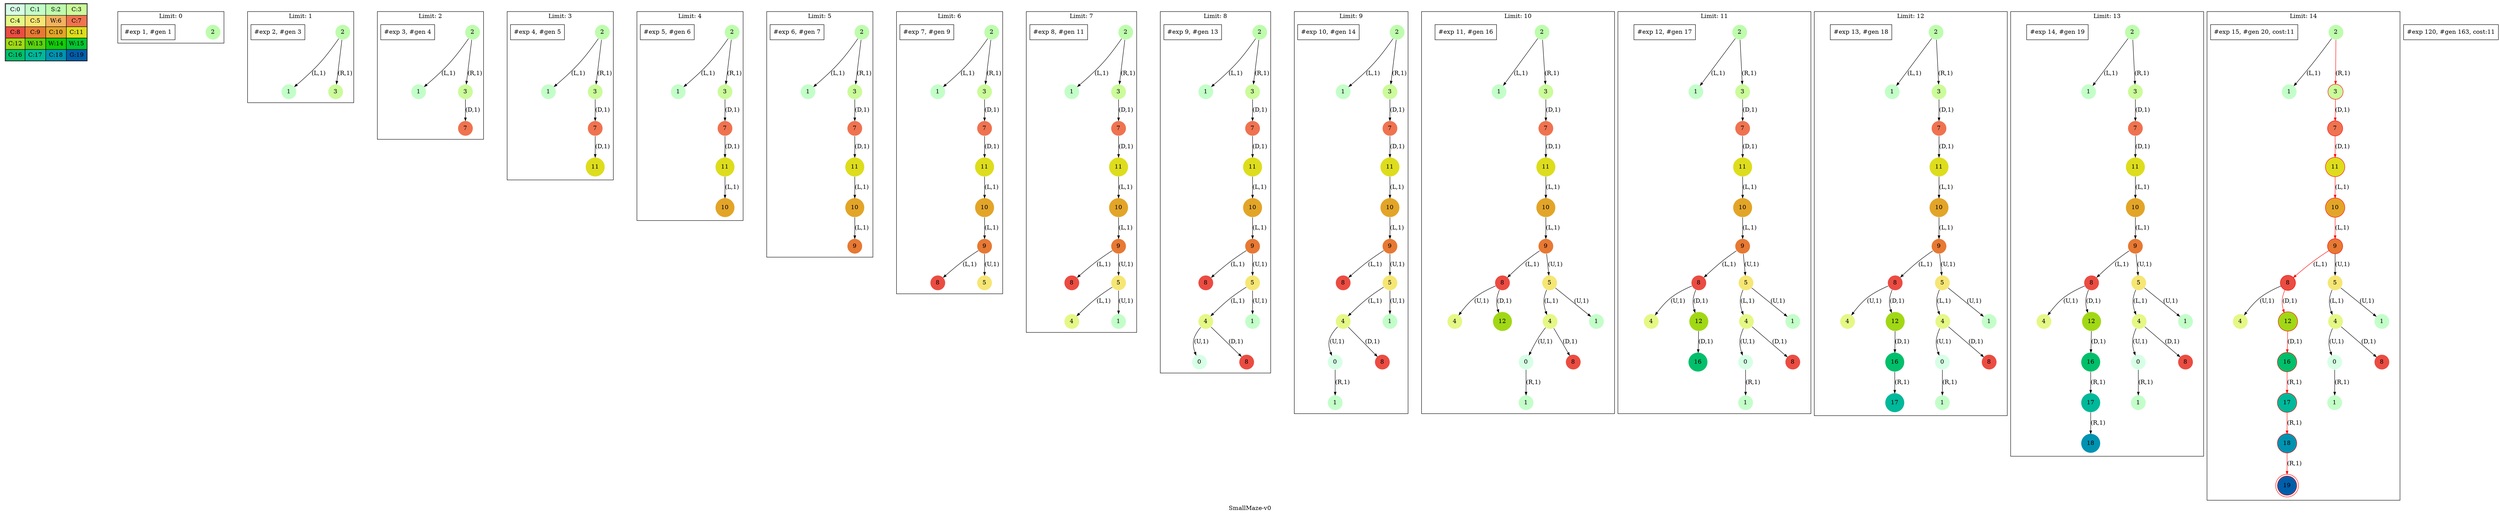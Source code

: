 strict digraph SmallMaze { label="SmallMaze-v0"
subgraph MAP {label=Map;map [shape=plaintext label=<<table border="1" cellpadding="5" cellspacing="0" cellborder="1"><tr><td bgcolor="0.39803922 0.15947579 0.99679532 1.        ">C:0</td><td bgcolor="0.35098039 0.23194764 0.99315867 1.        ">C:1</td><td bgcolor="0.29607843 0.31486959 0.98720184 1.        ">S:2</td><td bgcolor="0.24901961 0.38410575 0.98063477 1.        ">C:3</td></tr><tr><td bgcolor="0.19411765 0.46220388 0.97128103 1.        ">C:4</td><td bgcolor="0.14705882 0.52643216 0.96182564 1.        ">C:5</td><td bgcolor="0.09215686 0.59770746 0.94913494 1.        ">W:6</td><td bgcolor="0.0372549  0.66454018 0.93467977 1.        ">C:7</td></tr><tr><td bgcolor="0.00980392 0.71791192 0.92090552 1.        ">C:8</td><td bgcolor="0.06470588 0.77520398 0.9032472  1.        ">C:9</td><td bgcolor="0.11176471 0.81974048 0.88677369 1.        ">C:10</td><td bgcolor="0.16666667 0.8660254  0.8660254  1.        ">C:11</td></tr><tr><td bgcolor="0.21372549 0.9005867  0.84695821 1.        ">C:12</td><td bgcolor="0.26862745 0.93467977 0.82325295 1.        ">W:13</td><td bgcolor="0.32352941 0.96182564 0.79801723 1.        ">W:14</td><td bgcolor="0.37058824 0.97940977 0.77520398 1.        ">W:15</td></tr><tr><td bgcolor="0.4254902  0.99315867 0.74725253 1.        ">C:16</td><td bgcolor="0.47254902 0.99907048 0.72218645 1.        ">C:17</td><td bgcolor="0.52745098 0.99907048 0.69169844 1.        ">C:18</td><td bgcolor="0.5745098  0.99315867 0.66454018 1.        ">G:19</td></tr></table>>]} 
nodesep=1 ranksep=0.5 node [shape=circle] edge [arrowsize=0.7] 
subgraph cluster0 { label="Limit: 0" nodesep=1 ranksep=0.5 node [shape=circle] edge [arrowsize=0.7] 
"0_2" [label=2 style=filled color=white  fillcolor="0.29607843 0.31486959 0.98720184 1.        "];  "#exp 1, #gen 1" [ shape=box ];
}
subgraph cluster1 { label="Limit: 1" nodesep=1 ranksep=0.5 node [shape=circle] edge [arrowsize=0.7] 
"1_2" [label=2 style=filled color=white  fillcolor="0.29607843 0.31486959 0.98720184 1.        "]; 
"1_2.1-0" [label=1 style=filled color=white  fillcolor="0.35098039 0.23194764 0.99315867 1.        "];  "1_2" -> "1_2.1-0" [label="(L,1)" ]; 
"1_2.3-1" [label=3 style=filled color=white  fillcolor="0.24901961 0.38410575 0.98063477 1.        "];  "1_2" -> "1_2.3-1" [label="(R,1)" ];  "#exp 2, #gen 3" [ shape=box ];
}
subgraph cluster2 { label="Limit: 2" nodesep=1 ranksep=0.5 node [shape=circle] edge [arrowsize=0.7] 
"2_2" [label=2 style=filled color=white  fillcolor="0.29607843 0.31486959 0.98720184 1.        "]; 
"2_2.1-0" [label=1 style=filled color=white  fillcolor="0.35098039 0.23194764 0.99315867 1.        "];  "2_2" -> "2_2.1-0" [label="(L,1)" ]; 
"2_2.3-1" [label=3 style=filled color=white  fillcolor="0.24901961 0.38410575 0.98063477 1.        "];  "2_2" -> "2_2.3-1" [label="(R,1)" ]; 
"2_2.3.7-3" [label=7 style=filled color=white  fillcolor="0.0372549  0.66454018 0.93467977 1.        "];  "2_2.3-1" -> "2_2.3.7-3" [label="(D,1)" ];  "#exp 3, #gen 4" [ shape=box ];
}
subgraph cluster3 { label="Limit: 3" nodesep=1 ranksep=0.5 node [shape=circle] edge [arrowsize=0.7] 
"3_2" [label=2 style=filled color=white  fillcolor="0.29607843 0.31486959 0.98720184 1.        "]; 
"3_2.1-0" [label=1 style=filled color=white  fillcolor="0.35098039 0.23194764 0.99315867 1.        "];  "3_2" -> "3_2.1-0" [label="(L,1)" ]; 
"3_2.3-1" [label=3 style=filled color=white  fillcolor="0.24901961 0.38410575 0.98063477 1.        "];  "3_2" -> "3_2.3-1" [label="(R,1)" ]; 
"3_2.3.7-3" [label=7 style=filled color=white  fillcolor="0.0372549  0.66454018 0.93467977 1.        "];  "3_2.3-1" -> "3_2.3.7-3" [label="(D,1)" ]; 
"3_2.3.7.11-3" [label=11 style=filled color=white  fillcolor="0.16666667 0.8660254  0.8660254  1.        "];  "3_2.3.7-3" -> "3_2.3.7.11-3" [label="(D,1)" ];  "#exp 4, #gen 5" [ shape=box ];
}
subgraph cluster4 { label="Limit: 4" nodesep=1 ranksep=0.5 node [shape=circle] edge [arrowsize=0.7] 
"4_2" [label=2 style=filled color=white  fillcolor="0.29607843 0.31486959 0.98720184 1.        "]; 
"4_2.1-0" [label=1 style=filled color=white  fillcolor="0.35098039 0.23194764 0.99315867 1.        "];  "4_2" -> "4_2.1-0" [label="(L,1)" ]; 
"4_2.3-1" [label=3 style=filled color=white  fillcolor="0.24901961 0.38410575 0.98063477 1.        "];  "4_2" -> "4_2.3-1" [label="(R,1)" ]; 
"4_2.3.7-3" [label=7 style=filled color=white  fillcolor="0.0372549  0.66454018 0.93467977 1.        "];  "4_2.3-1" -> "4_2.3.7-3" [label="(D,1)" ]; 
"4_2.3.7.11-3" [label=11 style=filled color=white  fillcolor="0.16666667 0.8660254  0.8660254  1.        "];  "4_2.3.7-3" -> "4_2.3.7.11-3" [label="(D,1)" ]; 
"4_2.3.7.11.10-0" [label=10 style=filled color=white  fillcolor="0.11176471 0.81974048 0.88677369 1.        "];  "4_2.3.7.11-3" -> "4_2.3.7.11.10-0" [label="(L,1)" ];  "#exp 5, #gen 6" [ shape=box ];
}
subgraph cluster5 { label="Limit: 5" nodesep=1 ranksep=0.5 node [shape=circle] edge [arrowsize=0.7] 
"5_2" [label=2 style=filled color=white  fillcolor="0.29607843 0.31486959 0.98720184 1.        "]; 
"5_2.1-0" [label=1 style=filled color=white  fillcolor="0.35098039 0.23194764 0.99315867 1.        "];  "5_2" -> "5_2.1-0" [label="(L,1)" ]; 
"5_2.3-1" [label=3 style=filled color=white  fillcolor="0.24901961 0.38410575 0.98063477 1.        "];  "5_2" -> "5_2.3-1" [label="(R,1)" ]; 
"5_2.3.7-3" [label=7 style=filled color=white  fillcolor="0.0372549  0.66454018 0.93467977 1.        "];  "5_2.3-1" -> "5_2.3.7-3" [label="(D,1)" ]; 
"5_2.3.7.11-3" [label=11 style=filled color=white  fillcolor="0.16666667 0.8660254  0.8660254  1.        "];  "5_2.3.7-3" -> "5_2.3.7.11-3" [label="(D,1)" ]; 
"5_2.3.7.11.10-0" [label=10 style=filled color=white  fillcolor="0.11176471 0.81974048 0.88677369 1.        "];  "5_2.3.7.11-3" -> "5_2.3.7.11.10-0" [label="(L,1)" ]; 
"5_2.3.7.11.10.9-0" [label=9 style=filled color=white  fillcolor="0.06470588 0.77520398 0.9032472  1.        "];  "5_2.3.7.11.10-0" -> "5_2.3.7.11.10.9-0" [label="(L,1)" ];  "#exp 6, #gen 7" [ shape=box ];
}
subgraph cluster6 { label="Limit: 6" nodesep=1 ranksep=0.5 node [shape=circle] edge [arrowsize=0.7] 
"6_2" [label=2 style=filled color=white  fillcolor="0.29607843 0.31486959 0.98720184 1.        "]; 
"6_2.1-0" [label=1 style=filled color=white  fillcolor="0.35098039 0.23194764 0.99315867 1.        "];  "6_2" -> "6_2.1-0" [label="(L,1)" ]; 
"6_2.3-1" [label=3 style=filled color=white  fillcolor="0.24901961 0.38410575 0.98063477 1.        "];  "6_2" -> "6_2.3-1" [label="(R,1)" ]; 
"6_2.3.7-3" [label=7 style=filled color=white  fillcolor="0.0372549  0.66454018 0.93467977 1.        "];  "6_2.3-1" -> "6_2.3.7-3" [label="(D,1)" ]; 
"6_2.3.7.11-3" [label=11 style=filled color=white  fillcolor="0.16666667 0.8660254  0.8660254  1.        "];  "6_2.3.7-3" -> "6_2.3.7.11-3" [label="(D,1)" ]; 
"6_2.3.7.11.10-0" [label=10 style=filled color=white  fillcolor="0.11176471 0.81974048 0.88677369 1.        "];  "6_2.3.7.11-3" -> "6_2.3.7.11.10-0" [label="(L,1)" ]; 
"6_2.3.7.11.10.9-0" [label=9 style=filled color=white  fillcolor="0.06470588 0.77520398 0.9032472  1.        "];  "6_2.3.7.11.10-0" -> "6_2.3.7.11.10.9-0" [label="(L,1)" ]; 
"6_2.3.7.11.10.9.8-0" [label=8 style=filled color=white  fillcolor="0.00980392 0.71791192 0.92090552 1.        "];  "6_2.3.7.11.10.9-0" -> "6_2.3.7.11.10.9.8-0" [label="(L,1)" ]; 
"6_2.3.7.11.10.9.5-2" [label=5 style=filled color=white  fillcolor="0.14705882 0.52643216 0.96182564 1.        "];  "6_2.3.7.11.10.9-0" -> "6_2.3.7.11.10.9.5-2" [label="(U,1)" ];  "#exp 7, #gen 9" [ shape=box ];
}
subgraph cluster7 { label="Limit: 7" nodesep=1 ranksep=0.5 node [shape=circle] edge [arrowsize=0.7] 
"7_2" [label=2 style=filled color=white  fillcolor="0.29607843 0.31486959 0.98720184 1.        "]; 
"7_2.1-0" [label=1 style=filled color=white  fillcolor="0.35098039 0.23194764 0.99315867 1.        "];  "7_2" -> "7_2.1-0" [label="(L,1)" ]; 
"7_2.3-1" [label=3 style=filled color=white  fillcolor="0.24901961 0.38410575 0.98063477 1.        "];  "7_2" -> "7_2.3-1" [label="(R,1)" ]; 
"7_2.3.7-3" [label=7 style=filled color=white  fillcolor="0.0372549  0.66454018 0.93467977 1.        "];  "7_2.3-1" -> "7_2.3.7-3" [label="(D,1)" ]; 
"7_2.3.7.11-3" [label=11 style=filled color=white  fillcolor="0.16666667 0.8660254  0.8660254  1.        "];  "7_2.3.7-3" -> "7_2.3.7.11-3" [label="(D,1)" ]; 
"7_2.3.7.11.10-0" [label=10 style=filled color=white  fillcolor="0.11176471 0.81974048 0.88677369 1.        "];  "7_2.3.7.11-3" -> "7_2.3.7.11.10-0" [label="(L,1)" ]; 
"7_2.3.7.11.10.9-0" [label=9 style=filled color=white  fillcolor="0.06470588 0.77520398 0.9032472  1.        "];  "7_2.3.7.11.10-0" -> "7_2.3.7.11.10.9-0" [label="(L,1)" ]; 
"7_2.3.7.11.10.9.8-0" [label=8 style=filled color=white  fillcolor="0.00980392 0.71791192 0.92090552 1.        "];  "7_2.3.7.11.10.9-0" -> "7_2.3.7.11.10.9.8-0" [label="(L,1)" ]; 
"7_2.3.7.11.10.9.5-2" [label=5 style=filled color=white  fillcolor="0.14705882 0.52643216 0.96182564 1.        "];  "7_2.3.7.11.10.9-0" -> "7_2.3.7.11.10.9.5-2" [label="(U,1)" ]; 
"7_2.3.7.11.10.9.5.4-0" [label=4 style=filled color=white  fillcolor="0.19411765 0.46220388 0.97128103 1.        "];  "7_2.3.7.11.10.9.5-2" -> "7_2.3.7.11.10.9.5.4-0" [label="(L,1)" ]; 
"7_2.3.7.11.10.9.5.1-2" [label=1 style=filled color=white  fillcolor="0.35098039 0.23194764 0.99315867 1.        "];  "7_2.3.7.11.10.9.5-2" -> "7_2.3.7.11.10.9.5.1-2" [label="(U,1)" ];  "#exp 8, #gen 11" [ shape=box ];
}
subgraph cluster8 { label="Limit: 8" nodesep=1 ranksep=0.5 node [shape=circle] edge [arrowsize=0.7] 
"8_2" [label=2 style=filled color=white  fillcolor="0.29607843 0.31486959 0.98720184 1.        "]; 
"8_2.1-0" [label=1 style=filled color=white  fillcolor="0.35098039 0.23194764 0.99315867 1.        "];  "8_2" -> "8_2.1-0" [label="(L,1)" ]; 
"8_2.3-1" [label=3 style=filled color=white  fillcolor="0.24901961 0.38410575 0.98063477 1.        "];  "8_2" -> "8_2.3-1" [label="(R,1)" ]; 
"8_2.3.7-3" [label=7 style=filled color=white  fillcolor="0.0372549  0.66454018 0.93467977 1.        "];  "8_2.3-1" -> "8_2.3.7-3" [label="(D,1)" ]; 
"8_2.3.7.11-3" [label=11 style=filled color=white  fillcolor="0.16666667 0.8660254  0.8660254  1.        "];  "8_2.3.7-3" -> "8_2.3.7.11-3" [label="(D,1)" ]; 
"8_2.3.7.11.10-0" [label=10 style=filled color=white  fillcolor="0.11176471 0.81974048 0.88677369 1.        "];  "8_2.3.7.11-3" -> "8_2.3.7.11.10-0" [label="(L,1)" ]; 
"8_2.3.7.11.10.9-0" [label=9 style=filled color=white  fillcolor="0.06470588 0.77520398 0.9032472  1.        "];  "8_2.3.7.11.10-0" -> "8_2.3.7.11.10.9-0" [label="(L,1)" ]; 
"8_2.3.7.11.10.9.8-0" [label=8 style=filled color=white  fillcolor="0.00980392 0.71791192 0.92090552 1.        "];  "8_2.3.7.11.10.9-0" -> "8_2.3.7.11.10.9.8-0" [label="(L,1)" ]; 
"8_2.3.7.11.10.9.5-2" [label=5 style=filled color=white  fillcolor="0.14705882 0.52643216 0.96182564 1.        "];  "8_2.3.7.11.10.9-0" -> "8_2.3.7.11.10.9.5-2" [label="(U,1)" ]; 
"8_2.3.7.11.10.9.5.4-0" [label=4 style=filled color=white  fillcolor="0.19411765 0.46220388 0.97128103 1.        "];  "8_2.3.7.11.10.9.5-2" -> "8_2.3.7.11.10.9.5.4-0" [label="(L,1)" ]; 
"8_2.3.7.11.10.9.5.1-2" [label=1 style=filled color=white  fillcolor="0.35098039 0.23194764 0.99315867 1.        "];  "8_2.3.7.11.10.9.5-2" -> "8_2.3.7.11.10.9.5.1-2" [label="(U,1)" ]; 
"8_2.3.7.11.10.9.5.4.0-2" [label=0 style=filled color=white  fillcolor="0.39803922 0.15947579 0.99679532 1.        "];  "8_2.3.7.11.10.9.5.4-0" -> "8_2.3.7.11.10.9.5.4.0-2" [label="(U,1)" ]; 
"8_2.3.7.11.10.9.5.4.8-3" [label=8 style=filled color=white  fillcolor="0.00980392 0.71791192 0.92090552 1.        "];  "8_2.3.7.11.10.9.5.4-0" -> "8_2.3.7.11.10.9.5.4.8-3" [label="(D,1)" ];  "#exp 9, #gen 13" [ shape=box ];
}
subgraph cluster9 { label="Limit: 9" nodesep=1 ranksep=0.5 node [shape=circle] edge [arrowsize=0.7] 
"9_2" [label=2 style=filled color=white  fillcolor="0.29607843 0.31486959 0.98720184 1.        "]; 
"9_2.1-0" [label=1 style=filled color=white  fillcolor="0.35098039 0.23194764 0.99315867 1.        "];  "9_2" -> "9_2.1-0" [label="(L,1)" ]; 
"9_2.3-1" [label=3 style=filled color=white  fillcolor="0.24901961 0.38410575 0.98063477 1.        "];  "9_2" -> "9_2.3-1" [label="(R,1)" ]; 
"9_2.3.7-3" [label=7 style=filled color=white  fillcolor="0.0372549  0.66454018 0.93467977 1.        "];  "9_2.3-1" -> "9_2.3.7-3" [label="(D,1)" ]; 
"9_2.3.7.11-3" [label=11 style=filled color=white  fillcolor="0.16666667 0.8660254  0.8660254  1.        "];  "9_2.3.7-3" -> "9_2.3.7.11-3" [label="(D,1)" ]; 
"9_2.3.7.11.10-0" [label=10 style=filled color=white  fillcolor="0.11176471 0.81974048 0.88677369 1.        "];  "9_2.3.7.11-3" -> "9_2.3.7.11.10-0" [label="(L,1)" ]; 
"9_2.3.7.11.10.9-0" [label=9 style=filled color=white  fillcolor="0.06470588 0.77520398 0.9032472  1.        "];  "9_2.3.7.11.10-0" -> "9_2.3.7.11.10.9-0" [label="(L,1)" ]; 
"9_2.3.7.11.10.9.8-0" [label=8 style=filled color=white  fillcolor="0.00980392 0.71791192 0.92090552 1.        "];  "9_2.3.7.11.10.9-0" -> "9_2.3.7.11.10.9.8-0" [label="(L,1)" ]; 
"9_2.3.7.11.10.9.5-2" [label=5 style=filled color=white  fillcolor="0.14705882 0.52643216 0.96182564 1.        "];  "9_2.3.7.11.10.9-0" -> "9_2.3.7.11.10.9.5-2" [label="(U,1)" ]; 
"9_2.3.7.11.10.9.5.4-0" [label=4 style=filled color=white  fillcolor="0.19411765 0.46220388 0.97128103 1.        "];  "9_2.3.7.11.10.9.5-2" -> "9_2.3.7.11.10.9.5.4-0" [label="(L,1)" ]; 
"9_2.3.7.11.10.9.5.1-2" [label=1 style=filled color=white  fillcolor="0.35098039 0.23194764 0.99315867 1.        "];  "9_2.3.7.11.10.9.5-2" -> "9_2.3.7.11.10.9.5.1-2" [label="(U,1)" ]; 
"9_2.3.7.11.10.9.5.4.0-2" [label=0 style=filled color=white  fillcolor="0.39803922 0.15947579 0.99679532 1.        "];  "9_2.3.7.11.10.9.5.4-0" -> "9_2.3.7.11.10.9.5.4.0-2" [label="(U,1)" ]; 
"9_2.3.7.11.10.9.5.4.8-3" [label=8 style=filled color=white  fillcolor="0.00980392 0.71791192 0.92090552 1.        "];  "9_2.3.7.11.10.9.5.4-0" -> "9_2.3.7.11.10.9.5.4.8-3" [label="(D,1)" ]; 
"9_2.3.7.11.10.9.5.4.0.1-1" [label=1 style=filled color=white  fillcolor="0.35098039 0.23194764 0.99315867 1.        "];  "9_2.3.7.11.10.9.5.4.0-2" -> "9_2.3.7.11.10.9.5.4.0.1-1" [label="(R,1)" ];  "#exp 10, #gen 14" [ shape=box ];
}
subgraph cluster10 { label="Limit: 10" nodesep=1 ranksep=0.5 node [shape=circle] edge [arrowsize=0.7] 
"10_2" [label=2 style=filled color=white  fillcolor="0.29607843 0.31486959 0.98720184 1.        "]; 
"10_2.1-0" [label=1 style=filled color=white  fillcolor="0.35098039 0.23194764 0.99315867 1.        "];  "10_2" -> "10_2.1-0" [label="(L,1)" ]; 
"10_2.3-1" [label=3 style=filled color=white  fillcolor="0.24901961 0.38410575 0.98063477 1.        "];  "10_2" -> "10_2.3-1" [label="(R,1)" ]; 
"10_2.3.7-3" [label=7 style=filled color=white  fillcolor="0.0372549  0.66454018 0.93467977 1.        "];  "10_2.3-1" -> "10_2.3.7-3" [label="(D,1)" ]; 
"10_2.3.7.11-3" [label=11 style=filled color=white  fillcolor="0.16666667 0.8660254  0.8660254  1.        "];  "10_2.3.7-3" -> "10_2.3.7.11-3" [label="(D,1)" ]; 
"10_2.3.7.11.10-0" [label=10 style=filled color=white  fillcolor="0.11176471 0.81974048 0.88677369 1.        "];  "10_2.3.7.11-3" -> "10_2.3.7.11.10-0" [label="(L,1)" ]; 
"10_2.3.7.11.10.9-0" [label=9 style=filled color=white  fillcolor="0.06470588 0.77520398 0.9032472  1.        "];  "10_2.3.7.11.10-0" -> "10_2.3.7.11.10.9-0" [label="(L,1)" ]; 
"10_2.3.7.11.10.9.8-0" [label=8 style=filled color=white  fillcolor="0.00980392 0.71791192 0.92090552 1.        "];  "10_2.3.7.11.10.9-0" -> "10_2.3.7.11.10.9.8-0" [label="(L,1)" ]; 
"10_2.3.7.11.10.9.5-2" [label=5 style=filled color=white  fillcolor="0.14705882 0.52643216 0.96182564 1.        "];  "10_2.3.7.11.10.9-0" -> "10_2.3.7.11.10.9.5-2" [label="(U,1)" ]; 
"10_2.3.7.11.10.9.5.4-0" [label=4 style=filled color=white  fillcolor="0.19411765 0.46220388 0.97128103 1.        "];  "10_2.3.7.11.10.9.5-2" -> "10_2.3.7.11.10.9.5.4-0" [label="(L,1)" ]; 
"10_2.3.7.11.10.9.5.1-2" [label=1 style=filled color=white  fillcolor="0.35098039 0.23194764 0.99315867 1.        "];  "10_2.3.7.11.10.9.5-2" -> "10_2.3.7.11.10.9.5.1-2" [label="(U,1)" ]; 
"10_2.3.7.11.10.9.5.4.0-2" [label=0 style=filled color=white  fillcolor="0.39803922 0.15947579 0.99679532 1.        "];  "10_2.3.7.11.10.9.5.4-0" -> "10_2.3.7.11.10.9.5.4.0-2" [label="(U,1)" ]; 
"10_2.3.7.11.10.9.5.4.8-3" [label=8 style=filled color=white  fillcolor="0.00980392 0.71791192 0.92090552 1.        "];  "10_2.3.7.11.10.9.5.4-0" -> "10_2.3.7.11.10.9.5.4.8-3" [label="(D,1)" ]; 
"10_2.3.7.11.10.9.5.4.0.1-1" [label=1 style=filled color=white  fillcolor="0.35098039 0.23194764 0.99315867 1.        "];  "10_2.3.7.11.10.9.5.4.0-2" -> "10_2.3.7.11.10.9.5.4.0.1-1" [label="(R,1)" ]; 
"10_2.3.7.11.10.9.8.4-2" [label=4 style=filled color=white  fillcolor="0.19411765 0.46220388 0.97128103 1.        "];  "10_2.3.7.11.10.9.8-0" -> "10_2.3.7.11.10.9.8.4-2" [label="(U,1)" ]; 
"10_2.3.7.11.10.9.8.12-3" [label=12 style=filled color=white  fillcolor="0.21372549 0.9005867  0.84695821 1.        "];  "10_2.3.7.11.10.9.8-0" -> "10_2.3.7.11.10.9.8.12-3" [label="(D,1)" ];  "#exp 11, #gen 16" [ shape=box ];
}
subgraph cluster11 { label="Limit: 11" nodesep=1 ranksep=0.5 node [shape=circle] edge [arrowsize=0.7] 
"11_2" [label=2 style=filled color=white  fillcolor="0.29607843 0.31486959 0.98720184 1.        "]; 
"11_2.1-0" [label=1 style=filled color=white  fillcolor="0.35098039 0.23194764 0.99315867 1.        "];  "11_2" -> "11_2.1-0" [label="(L,1)" ]; 
"11_2.3-1" [label=3 style=filled color=white  fillcolor="0.24901961 0.38410575 0.98063477 1.        "];  "11_2" -> "11_2.3-1" [label="(R,1)" ]; 
"11_2.3.7-3" [label=7 style=filled color=white  fillcolor="0.0372549  0.66454018 0.93467977 1.        "];  "11_2.3-1" -> "11_2.3.7-3" [label="(D,1)" ]; 
"11_2.3.7.11-3" [label=11 style=filled color=white  fillcolor="0.16666667 0.8660254  0.8660254  1.        "];  "11_2.3.7-3" -> "11_2.3.7.11-3" [label="(D,1)" ]; 
"11_2.3.7.11.10-0" [label=10 style=filled color=white  fillcolor="0.11176471 0.81974048 0.88677369 1.        "];  "11_2.3.7.11-3" -> "11_2.3.7.11.10-0" [label="(L,1)" ]; 
"11_2.3.7.11.10.9-0" [label=9 style=filled color=white  fillcolor="0.06470588 0.77520398 0.9032472  1.        "];  "11_2.3.7.11.10-0" -> "11_2.3.7.11.10.9-0" [label="(L,1)" ]; 
"11_2.3.7.11.10.9.8-0" [label=8 style=filled color=white  fillcolor="0.00980392 0.71791192 0.92090552 1.        "];  "11_2.3.7.11.10.9-0" -> "11_2.3.7.11.10.9.8-0" [label="(L,1)" ]; 
"11_2.3.7.11.10.9.5-2" [label=5 style=filled color=white  fillcolor="0.14705882 0.52643216 0.96182564 1.        "];  "11_2.3.7.11.10.9-0" -> "11_2.3.7.11.10.9.5-2" [label="(U,1)" ]; 
"11_2.3.7.11.10.9.5.4-0" [label=4 style=filled color=white  fillcolor="0.19411765 0.46220388 0.97128103 1.        "];  "11_2.3.7.11.10.9.5-2" -> "11_2.3.7.11.10.9.5.4-0" [label="(L,1)" ]; 
"11_2.3.7.11.10.9.5.1-2" [label=1 style=filled color=white  fillcolor="0.35098039 0.23194764 0.99315867 1.        "];  "11_2.3.7.11.10.9.5-2" -> "11_2.3.7.11.10.9.5.1-2" [label="(U,1)" ]; 
"11_2.3.7.11.10.9.5.4.0-2" [label=0 style=filled color=white  fillcolor="0.39803922 0.15947579 0.99679532 1.        "];  "11_2.3.7.11.10.9.5.4-0" -> "11_2.3.7.11.10.9.5.4.0-2" [label="(U,1)" ]; 
"11_2.3.7.11.10.9.5.4.8-3" [label=8 style=filled color=white  fillcolor="0.00980392 0.71791192 0.92090552 1.        "];  "11_2.3.7.11.10.9.5.4-0" -> "11_2.3.7.11.10.9.5.4.8-3" [label="(D,1)" ]; 
"11_2.3.7.11.10.9.5.4.0.1-1" [label=1 style=filled color=white  fillcolor="0.35098039 0.23194764 0.99315867 1.        "];  "11_2.3.7.11.10.9.5.4.0-2" -> "11_2.3.7.11.10.9.5.4.0.1-1" [label="(R,1)" ]; 
"11_2.3.7.11.10.9.8.4-2" [label=4 style=filled color=white  fillcolor="0.19411765 0.46220388 0.97128103 1.        "];  "11_2.3.7.11.10.9.8-0" -> "11_2.3.7.11.10.9.8.4-2" [label="(U,1)" ]; 
"11_2.3.7.11.10.9.8.12-3" [label=12 style=filled color=white  fillcolor="0.21372549 0.9005867  0.84695821 1.        "];  "11_2.3.7.11.10.9.8-0" -> "11_2.3.7.11.10.9.8.12-3" [label="(D,1)" ]; 
"11_2.3.7.11.10.9.8.12.16-3" [label=16 style=filled color=white  fillcolor="0.4254902  0.99315867 0.74725253 1.        "];  "11_2.3.7.11.10.9.8.12-3" -> "11_2.3.7.11.10.9.8.12.16-3" [label="(D,1)" ];  "#exp 12, #gen 17" [ shape=box ];
}
subgraph cluster12 { label="Limit: 12" nodesep=1 ranksep=0.5 node [shape=circle] edge [arrowsize=0.7] 
"12_2" [label=2 style=filled color=white  fillcolor="0.29607843 0.31486959 0.98720184 1.        "]; 
"12_2.1-0" [label=1 style=filled color=white  fillcolor="0.35098039 0.23194764 0.99315867 1.        "];  "12_2" -> "12_2.1-0" [label="(L,1)" ]; 
"12_2.3-1" [label=3 style=filled color=white  fillcolor="0.24901961 0.38410575 0.98063477 1.        "];  "12_2" -> "12_2.3-1" [label="(R,1)" ]; 
"12_2.3.7-3" [label=7 style=filled color=white  fillcolor="0.0372549  0.66454018 0.93467977 1.        "];  "12_2.3-1" -> "12_2.3.7-3" [label="(D,1)" ]; 
"12_2.3.7.11-3" [label=11 style=filled color=white  fillcolor="0.16666667 0.8660254  0.8660254  1.        "];  "12_2.3.7-3" -> "12_2.3.7.11-3" [label="(D,1)" ]; 
"12_2.3.7.11.10-0" [label=10 style=filled color=white  fillcolor="0.11176471 0.81974048 0.88677369 1.        "];  "12_2.3.7.11-3" -> "12_2.3.7.11.10-0" [label="(L,1)" ]; 
"12_2.3.7.11.10.9-0" [label=9 style=filled color=white  fillcolor="0.06470588 0.77520398 0.9032472  1.        "];  "12_2.3.7.11.10-0" -> "12_2.3.7.11.10.9-0" [label="(L,1)" ]; 
"12_2.3.7.11.10.9.8-0" [label=8 style=filled color=white  fillcolor="0.00980392 0.71791192 0.92090552 1.        "];  "12_2.3.7.11.10.9-0" -> "12_2.3.7.11.10.9.8-0" [label="(L,1)" ]; 
"12_2.3.7.11.10.9.5-2" [label=5 style=filled color=white  fillcolor="0.14705882 0.52643216 0.96182564 1.        "];  "12_2.3.7.11.10.9-0" -> "12_2.3.7.11.10.9.5-2" [label="(U,1)" ]; 
"12_2.3.7.11.10.9.5.4-0" [label=4 style=filled color=white  fillcolor="0.19411765 0.46220388 0.97128103 1.        "];  "12_2.3.7.11.10.9.5-2" -> "12_2.3.7.11.10.9.5.4-0" [label="(L,1)" ]; 
"12_2.3.7.11.10.9.5.1-2" [label=1 style=filled color=white  fillcolor="0.35098039 0.23194764 0.99315867 1.        "];  "12_2.3.7.11.10.9.5-2" -> "12_2.3.7.11.10.9.5.1-2" [label="(U,1)" ]; 
"12_2.3.7.11.10.9.5.4.0-2" [label=0 style=filled color=white  fillcolor="0.39803922 0.15947579 0.99679532 1.        "];  "12_2.3.7.11.10.9.5.4-0" -> "12_2.3.7.11.10.9.5.4.0-2" [label="(U,1)" ]; 
"12_2.3.7.11.10.9.5.4.8-3" [label=8 style=filled color=white  fillcolor="0.00980392 0.71791192 0.92090552 1.        "];  "12_2.3.7.11.10.9.5.4-0" -> "12_2.3.7.11.10.9.5.4.8-3" [label="(D,1)" ]; 
"12_2.3.7.11.10.9.5.4.0.1-1" [label=1 style=filled color=white  fillcolor="0.35098039 0.23194764 0.99315867 1.        "];  "12_2.3.7.11.10.9.5.4.0-2" -> "12_2.3.7.11.10.9.5.4.0.1-1" [label="(R,1)" ]; 
"12_2.3.7.11.10.9.8.4-2" [label=4 style=filled color=white  fillcolor="0.19411765 0.46220388 0.97128103 1.        "];  "12_2.3.7.11.10.9.8-0" -> "12_2.3.7.11.10.9.8.4-2" [label="(U,1)" ]; 
"12_2.3.7.11.10.9.8.12-3" [label=12 style=filled color=white  fillcolor="0.21372549 0.9005867  0.84695821 1.        "];  "12_2.3.7.11.10.9.8-0" -> "12_2.3.7.11.10.9.8.12-3" [label="(D,1)" ]; 
"12_2.3.7.11.10.9.8.12.16-3" [label=16 style=filled color=white  fillcolor="0.4254902  0.99315867 0.74725253 1.        "];  "12_2.3.7.11.10.9.8.12-3" -> "12_2.3.7.11.10.9.8.12.16-3" [label="(D,1)" ]; 
"12_2.3.7.11.10.9.8.12.16.17-1" [label=17 style=filled color=white  fillcolor="0.47254902 0.99907048 0.72218645 1.        "];  "12_2.3.7.11.10.9.8.12.16-3" -> "12_2.3.7.11.10.9.8.12.16.17-1" [label="(R,1)" ];  "#exp 13, #gen 18" [ shape=box ];
}
subgraph cluster13 { label="Limit: 13" nodesep=1 ranksep=0.5 node [shape=circle] edge [arrowsize=0.7] 
"13_2" [label=2 style=filled color=white  fillcolor="0.29607843 0.31486959 0.98720184 1.        "]; 
"13_2.1-0" [label=1 style=filled color=white  fillcolor="0.35098039 0.23194764 0.99315867 1.        "];  "13_2" -> "13_2.1-0" [label="(L,1)" ]; 
"13_2.3-1" [label=3 style=filled color=white  fillcolor="0.24901961 0.38410575 0.98063477 1.        "];  "13_2" -> "13_2.3-1" [label="(R,1)" ]; 
"13_2.3.7-3" [label=7 style=filled color=white  fillcolor="0.0372549  0.66454018 0.93467977 1.        "];  "13_2.3-1" -> "13_2.3.7-3" [label="(D,1)" ]; 
"13_2.3.7.11-3" [label=11 style=filled color=white  fillcolor="0.16666667 0.8660254  0.8660254  1.        "];  "13_2.3.7-3" -> "13_2.3.7.11-3" [label="(D,1)" ]; 
"13_2.3.7.11.10-0" [label=10 style=filled color=white  fillcolor="0.11176471 0.81974048 0.88677369 1.        "];  "13_2.3.7.11-3" -> "13_2.3.7.11.10-0" [label="(L,1)" ]; 
"13_2.3.7.11.10.9-0" [label=9 style=filled color=white  fillcolor="0.06470588 0.77520398 0.9032472  1.        "];  "13_2.3.7.11.10-0" -> "13_2.3.7.11.10.9-0" [label="(L,1)" ]; 
"13_2.3.7.11.10.9.8-0" [label=8 style=filled color=white  fillcolor="0.00980392 0.71791192 0.92090552 1.        "];  "13_2.3.7.11.10.9-0" -> "13_2.3.7.11.10.9.8-0" [label="(L,1)" ]; 
"13_2.3.7.11.10.9.5-2" [label=5 style=filled color=white  fillcolor="0.14705882 0.52643216 0.96182564 1.        "];  "13_2.3.7.11.10.9-0" -> "13_2.3.7.11.10.9.5-2" [label="(U,1)" ]; 
"13_2.3.7.11.10.9.5.4-0" [label=4 style=filled color=white  fillcolor="0.19411765 0.46220388 0.97128103 1.        "];  "13_2.3.7.11.10.9.5-2" -> "13_2.3.7.11.10.9.5.4-0" [label="(L,1)" ]; 
"13_2.3.7.11.10.9.5.1-2" [label=1 style=filled color=white  fillcolor="0.35098039 0.23194764 0.99315867 1.        "];  "13_2.3.7.11.10.9.5-2" -> "13_2.3.7.11.10.9.5.1-2" [label="(U,1)" ]; 
"13_2.3.7.11.10.9.5.4.0-2" [label=0 style=filled color=white  fillcolor="0.39803922 0.15947579 0.99679532 1.        "];  "13_2.3.7.11.10.9.5.4-0" -> "13_2.3.7.11.10.9.5.4.0-2" [label="(U,1)" ]; 
"13_2.3.7.11.10.9.5.4.8-3" [label=8 style=filled color=white  fillcolor="0.00980392 0.71791192 0.92090552 1.        "];  "13_2.3.7.11.10.9.5.4-0" -> "13_2.3.7.11.10.9.5.4.8-3" [label="(D,1)" ]; 
"13_2.3.7.11.10.9.5.4.0.1-1" [label=1 style=filled color=white  fillcolor="0.35098039 0.23194764 0.99315867 1.        "];  "13_2.3.7.11.10.9.5.4.0-2" -> "13_2.3.7.11.10.9.5.4.0.1-1" [label="(R,1)" ]; 
"13_2.3.7.11.10.9.8.4-2" [label=4 style=filled color=white  fillcolor="0.19411765 0.46220388 0.97128103 1.        "];  "13_2.3.7.11.10.9.8-0" -> "13_2.3.7.11.10.9.8.4-2" [label="(U,1)" ]; 
"13_2.3.7.11.10.9.8.12-3" [label=12 style=filled color=white  fillcolor="0.21372549 0.9005867  0.84695821 1.        "];  "13_2.3.7.11.10.9.8-0" -> "13_2.3.7.11.10.9.8.12-3" [label="(D,1)" ]; 
"13_2.3.7.11.10.9.8.12.16-3" [label=16 style=filled color=white  fillcolor="0.4254902  0.99315867 0.74725253 1.        "];  "13_2.3.7.11.10.9.8.12-3" -> "13_2.3.7.11.10.9.8.12.16-3" [label="(D,1)" ]; 
"13_2.3.7.11.10.9.8.12.16.17-1" [label=17 style=filled color=white  fillcolor="0.47254902 0.99907048 0.72218645 1.        "];  "13_2.3.7.11.10.9.8.12.16-3" -> "13_2.3.7.11.10.9.8.12.16.17-1" [label="(R,1)" ]; 
"13_2.3.7.11.10.9.8.12.16.17.18-1" [label=18 style=filled color=white  fillcolor="0.52745098 0.99907048 0.69169844 1.        "];  "13_2.3.7.11.10.9.8.12.16.17-1" -> "13_2.3.7.11.10.9.8.12.16.17.18-1" [label="(R,1)" ];  "#exp 14, #gen 19" [ shape=box ];
}
subgraph cluster14 { label="Limit: 14" nodesep=1 ranksep=0.5 node [shape=circle] edge [arrowsize=0.7] 
"14_2" [label=2 style=filled color=white  fillcolor="0.29607843 0.31486959 0.98720184 1.        "]; 
"14_2.1-0" [label=1 style=filled color=white  fillcolor="0.35098039 0.23194764 0.99315867 1.        "];  "14_2" -> "14_2.1-0" [label="(L,1)" ]; 
"14_2.3-1" [label=3 style=filled color=white  fillcolor="0.24901961 0.38410575 0.98063477 1.        "color=red color=red ];    "14_2" -> "14_2.3-1" [label="(R,1)" color=red color=red ];   
"14_2.3.7-3" [label=7 style=filled color=white  fillcolor="0.0372549  0.66454018 0.93467977 1.        "color=red color=red ];    "14_2.3-1" -> "14_2.3.7-3" [label="(D,1)" color=red color=red ];   
"14_2.3.7.11-3" [label=11 style=filled color=white  fillcolor="0.16666667 0.8660254  0.8660254  1.        "color=red color=red ];    "14_2.3.7-3" -> "14_2.3.7.11-3" [label="(D,1)" color=red color=red ];   
"14_2.3.7.11.10-0" [label=10 style=filled color=white  fillcolor="0.11176471 0.81974048 0.88677369 1.        "color=red color=red ];    "14_2.3.7.11-3" -> "14_2.3.7.11.10-0" [label="(L,1)" color=red color=red ];   
"14_2.3.7.11.10.9-0" [label=9 style=filled color=white  fillcolor="0.06470588 0.77520398 0.9032472  1.        "color=red color=red ];    "14_2.3.7.11.10-0" -> "14_2.3.7.11.10.9-0" [label="(L,1)" color=red color=red ];   
"14_2.3.7.11.10.9.8-0" [label=8 style=filled color=white  fillcolor="0.00980392 0.71791192 0.92090552 1.        "color=red color=red ];    "14_2.3.7.11.10.9-0" -> "14_2.3.7.11.10.9.8-0" [label="(L,1)" color=red color=red ];   
"14_2.3.7.11.10.9.5-2" [label=5 style=filled color=white  fillcolor="0.14705882 0.52643216 0.96182564 1.        "];  "14_2.3.7.11.10.9-0" -> "14_2.3.7.11.10.9.5-2" [label="(U,1)" ]; 
"14_2.3.7.11.10.9.5.4-0" [label=4 style=filled color=white  fillcolor="0.19411765 0.46220388 0.97128103 1.        "];  "14_2.3.7.11.10.9.5-2" -> "14_2.3.7.11.10.9.5.4-0" [label="(L,1)" ]; 
"14_2.3.7.11.10.9.5.1-2" [label=1 style=filled color=white  fillcolor="0.35098039 0.23194764 0.99315867 1.        "];  "14_2.3.7.11.10.9.5-2" -> "14_2.3.7.11.10.9.5.1-2" [label="(U,1)" ]; 
"14_2.3.7.11.10.9.5.4.0-2" [label=0 style=filled color=white  fillcolor="0.39803922 0.15947579 0.99679532 1.        "];  "14_2.3.7.11.10.9.5.4-0" -> "14_2.3.7.11.10.9.5.4.0-2" [label="(U,1)" ]; 
"14_2.3.7.11.10.9.5.4.8-3" [label=8 style=filled color=white  fillcolor="0.00980392 0.71791192 0.92090552 1.        "];  "14_2.3.7.11.10.9.5.4-0" -> "14_2.3.7.11.10.9.5.4.8-3" [label="(D,1)" ]; 
"14_2.3.7.11.10.9.5.4.0.1-1" [label=1 style=filled color=white  fillcolor="0.35098039 0.23194764 0.99315867 1.        "];  "14_2.3.7.11.10.9.5.4.0-2" -> "14_2.3.7.11.10.9.5.4.0.1-1" [label="(R,1)" ]; 
"14_2.3.7.11.10.9.8.4-2" [label=4 style=filled color=white  fillcolor="0.19411765 0.46220388 0.97128103 1.        "];  "14_2.3.7.11.10.9.8-0" -> "14_2.3.7.11.10.9.8.4-2" [label="(U,1)" ]; 
"14_2.3.7.11.10.9.8.12-3" [label=12 style=filled color=white  fillcolor="0.21372549 0.9005867  0.84695821 1.        "color=red color=red ];    "14_2.3.7.11.10.9.8-0" -> "14_2.3.7.11.10.9.8.12-3" [label="(D,1)" color=red color=red ];   
"14_2.3.7.11.10.9.8.12.16-3" [label=16 style=filled color=white  fillcolor="0.4254902  0.99315867 0.74725253 1.        "color=red color=red ];    "14_2.3.7.11.10.9.8.12-3" -> "14_2.3.7.11.10.9.8.12.16-3" [label="(D,1)" color=red color=red ];   
"14_2.3.7.11.10.9.8.12.16.17-1" [label=17 style=filled color=white  fillcolor="0.47254902 0.99907048 0.72218645 1.        "color=red color=red ];    "14_2.3.7.11.10.9.8.12.16-3" -> "14_2.3.7.11.10.9.8.12.16.17-1" [label="(R,1)" color=red color=red ];   
"14_2.3.7.11.10.9.8.12.16.17.18-1" [label=18 style=filled color=white  fillcolor="0.52745098 0.99907048 0.69169844 1.        "color=red color=red ];    "14_2.3.7.11.10.9.8.12.16.17-1" -> "14_2.3.7.11.10.9.8.12.16.17.18-1" [label="(R,1)" color=red color=red ];   
"14_2.3.7.11.10.9.8.12.16.17.18.19-1" [label=19 style=filled color=red peripheries=2 fillcolor="0.5745098  0.99315867 0.66454018 1.        "color=red color=red ];    "14_2.3.7.11.10.9.8.12.16.17.18-1" -> "14_2.3.7.11.10.9.8.12.16.17.18.19-1" [label="(R,1)" color=red color=red ];   
 "#exp 15, #gen 20, cost:11" [ shape=box ];
}
 "#exp 120, #gen 163, cost:11" [ shape=box ];
}
